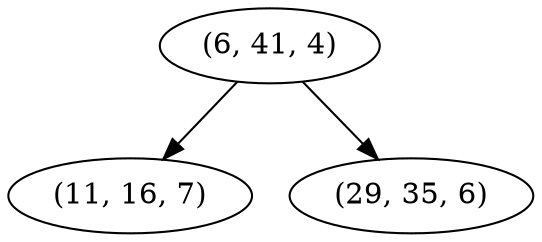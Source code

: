 digraph tree {
    "(6, 41, 4)";
    "(11, 16, 7)";
    "(29, 35, 6)";
    "(6, 41, 4)" -> "(11, 16, 7)";
    "(6, 41, 4)" -> "(29, 35, 6)";
}
